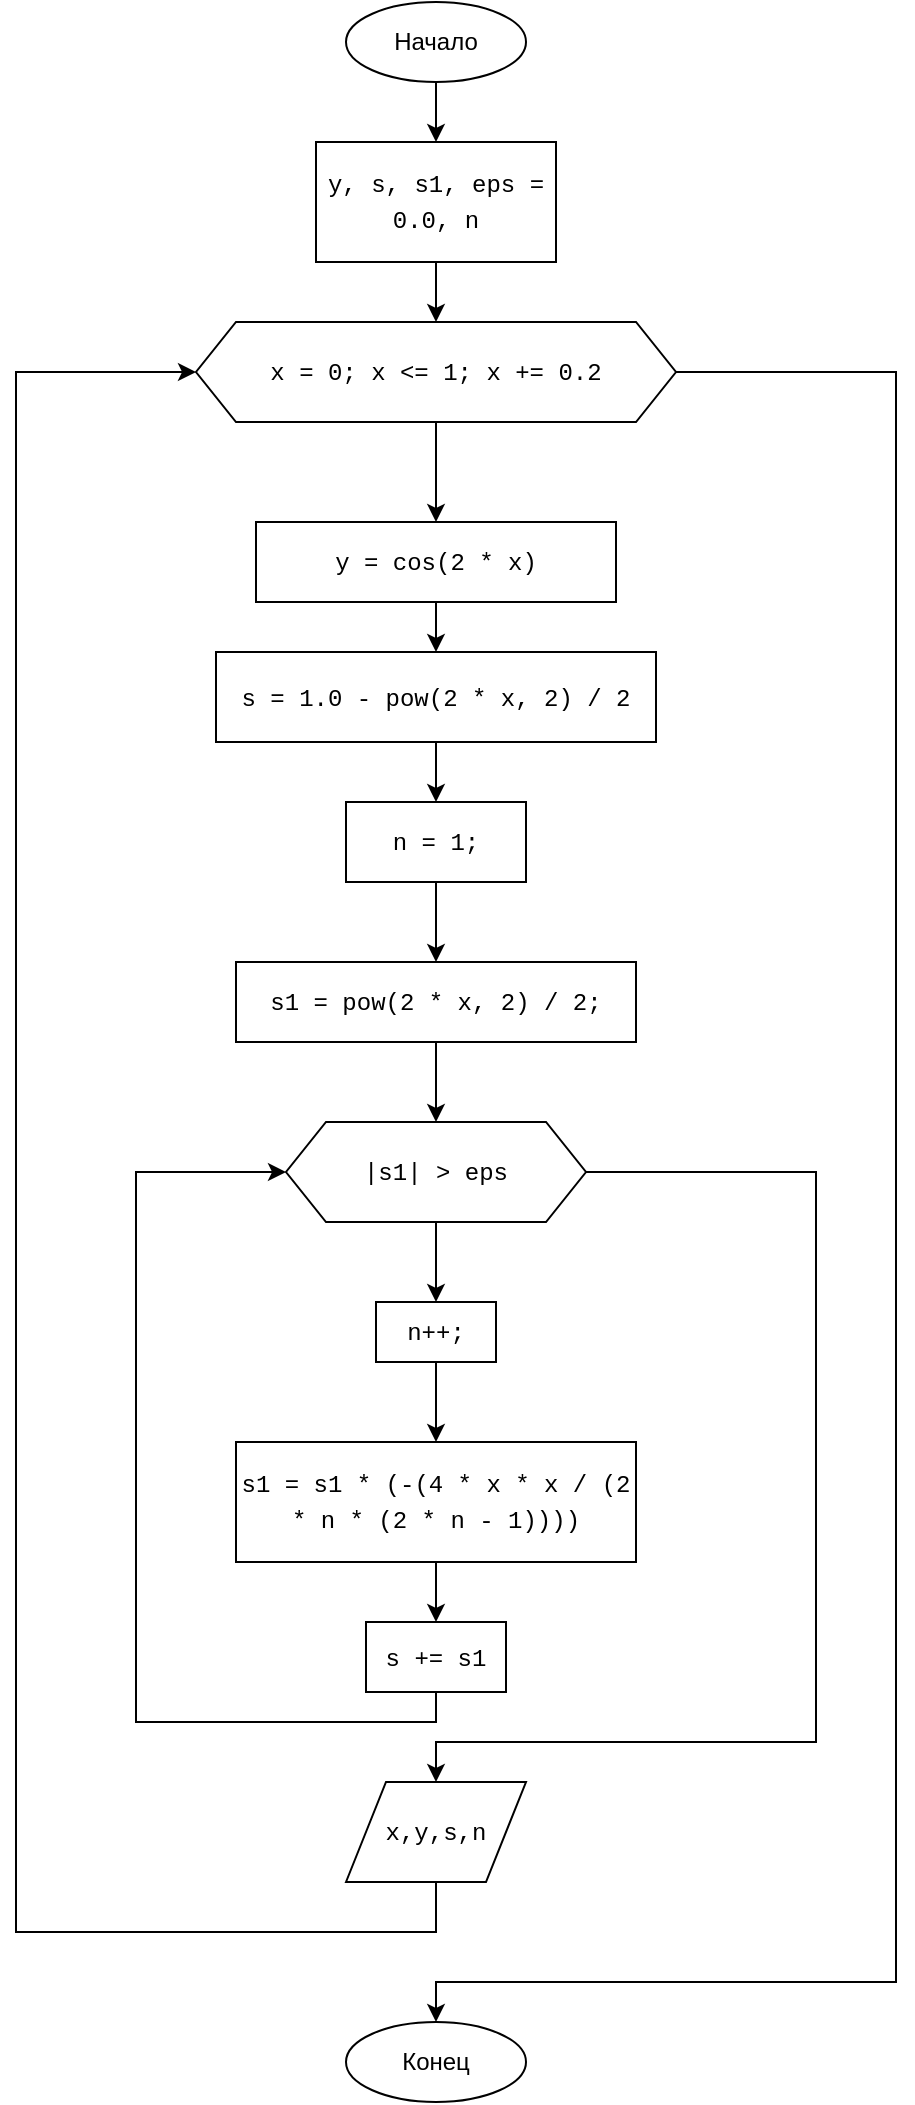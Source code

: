 <mxfile version="15.1.3" type="device"><diagram id="C5RBs43oDa-KdzZeNtuy" name="Page-1"><mxGraphModel dx="946" dy="672" grid="1" gridSize="10" guides="1" tooltips="1" connect="1" arrows="1" fold="1" page="1" pageScale="1" pageWidth="827" pageHeight="1169" math="0" shadow="0"><root><mxCell id="WIyWlLk6GJQsqaUBKTNV-0"/><mxCell id="WIyWlLk6GJQsqaUBKTNV-1" parent="WIyWlLk6GJQsqaUBKTNV-0"/><mxCell id="CWxzH4UFWvjYW4m-oB5X-2" value="" style="edgeStyle=orthogonalEdgeStyle;rounded=0;orthogonalLoop=1;jettySize=auto;html=1;labelBackgroundColor=none;" parent="WIyWlLk6GJQsqaUBKTNV-1" source="CWxzH4UFWvjYW4m-oB5X-0" target="CWxzH4UFWvjYW4m-oB5X-1" edge="1"><mxGeometry relative="1" as="geometry"/></mxCell><mxCell id="CWxzH4UFWvjYW4m-oB5X-0" value="Начало" style="ellipse;whiteSpace=wrap;html=1;labelBackgroundColor=none;" parent="WIyWlLk6GJQsqaUBKTNV-1" vertex="1"><mxGeometry x="345" y="30" width="90" height="40" as="geometry"/></mxCell><mxCell id="CWxzH4UFWvjYW4m-oB5X-4" value="" style="edgeStyle=orthogonalEdgeStyle;rounded=0;orthogonalLoop=1;jettySize=auto;html=1;labelBackgroundColor=none;" parent="WIyWlLk6GJQsqaUBKTNV-1" source="CWxzH4UFWvjYW4m-oB5X-1" target="CWxzH4UFWvjYW4m-oB5X-3" edge="1"><mxGeometry relative="1" as="geometry"/></mxCell><mxCell id="CWxzH4UFWvjYW4m-oB5X-1" value="&lt;div style=&quot;font-family: menlo, monaco, &amp;quot;courier new&amp;quot;, monospace; font-weight: normal; font-size: 12px; line-height: 18px;&quot;&gt;&lt;div&gt;&lt;span style=&quot;&quot;&gt;y, s, s1, eps &lt;/span&gt;&lt;span style=&quot;&quot;&gt;=&lt;/span&gt;&lt;span style=&quot;&quot;&gt; &lt;/span&gt;&lt;span style=&quot;&quot;&gt;0.0,&amp;nbsp;&lt;/span&gt;n&lt;/div&gt;&lt;/div&gt;" style="whiteSpace=wrap;html=1;labelBackgroundColor=none;" parent="WIyWlLk6GJQsqaUBKTNV-1" vertex="1"><mxGeometry x="330" y="100" width="120" height="60" as="geometry"/></mxCell><mxCell id="CWxzH4UFWvjYW4m-oB5X-6" value="" style="edgeStyle=orthogonalEdgeStyle;rounded=0;orthogonalLoop=1;jettySize=auto;html=1;labelBackgroundColor=none;" parent="WIyWlLk6GJQsqaUBKTNV-1" source="CWxzH4UFWvjYW4m-oB5X-3" target="CWxzH4UFWvjYW4m-oB5X-5" edge="1"><mxGeometry relative="1" as="geometry"/></mxCell><mxCell id="CWxzH4UFWvjYW4m-oB5X-33" value="" style="edgeStyle=orthogonalEdgeStyle;rounded=0;orthogonalLoop=1;jettySize=auto;html=1;entryX=0.5;entryY=0;entryDx=0;entryDy=0;labelBackgroundColor=none;" parent="WIyWlLk6GJQsqaUBKTNV-1" source="CWxzH4UFWvjYW4m-oB5X-3" target="CWxzH4UFWvjYW4m-oB5X-31" edge="1"><mxGeometry relative="1" as="geometry"><mxPoint x="650" y="215" as="targetPoint"/><Array as="points"><mxPoint x="620" y="215"/><mxPoint x="620" y="1020"/><mxPoint x="390" y="1020"/></Array></mxGeometry></mxCell><mxCell id="CWxzH4UFWvjYW4m-oB5X-3" value="&lt;div style=&quot;font-family: &amp;#34;menlo&amp;#34; , &amp;#34;monaco&amp;#34; , &amp;#34;courier new&amp;#34; , monospace ; font-weight: normal ; font-size: 12px ; line-height: 18px&quot;&gt;&lt;div&gt;&lt;span&gt;x &lt;/span&gt;&lt;span&gt;=&lt;/span&gt;&lt;span&gt; &lt;/span&gt;&lt;span&gt;0&lt;/span&gt;&lt;span&gt;; x &lt;/span&gt;&lt;span&gt;&amp;lt;=&lt;/span&gt;&lt;span&gt; &lt;/span&gt;&lt;span&gt;1&lt;/span&gt;&lt;span&gt;; x &lt;/span&gt;&lt;span&gt;+=&lt;/span&gt;&lt;span&gt; &lt;/span&gt;&lt;span&gt;0.2&lt;/span&gt;&lt;/div&gt;&lt;/div&gt;" style="shape=hexagon;perimeter=hexagonPerimeter2;whiteSpace=wrap;html=1;fixedSize=1;labelBackgroundColor=none;" parent="WIyWlLk6GJQsqaUBKTNV-1" vertex="1"><mxGeometry x="270" y="190" width="240" height="50" as="geometry"/></mxCell><mxCell id="CWxzH4UFWvjYW4m-oB5X-9" value="" style="edgeStyle=orthogonalEdgeStyle;rounded=0;orthogonalLoop=1;jettySize=auto;html=1;labelBackgroundColor=none;" parent="WIyWlLk6GJQsqaUBKTNV-1" source="CWxzH4UFWvjYW4m-oB5X-5" target="CWxzH4UFWvjYW4m-oB5X-8" edge="1"><mxGeometry relative="1" as="geometry"/></mxCell><mxCell id="CWxzH4UFWvjYW4m-oB5X-5" value="&lt;div style=&quot;font-family: &amp;#34;menlo&amp;#34; , &amp;#34;monaco&amp;#34; , &amp;#34;courier new&amp;#34; , monospace ; font-weight: normal ; font-size: 12px ; line-height: 18px&quot;&gt;&lt;div&gt;&lt;span&gt;y &lt;/span&gt;&lt;span&gt;=&lt;/span&gt;&lt;span&gt; &lt;/span&gt;&lt;span&gt;cos&lt;/span&gt;&lt;span&gt;(&lt;/span&gt;&lt;span&gt;2&lt;/span&gt;&lt;span&gt; &lt;/span&gt;&lt;span&gt;*&lt;/span&gt;&lt;span&gt; x&lt;/span&gt;&lt;span&gt;)&lt;/span&gt;&lt;/div&gt;&lt;/div&gt;" style="whiteSpace=wrap;html=1;labelBackgroundColor=none;" parent="WIyWlLk6GJQsqaUBKTNV-1" vertex="1"><mxGeometry x="300" y="290" width="180" height="40" as="geometry"/></mxCell><mxCell id="CWxzH4UFWvjYW4m-oB5X-12" value="" style="edgeStyle=orthogonalEdgeStyle;rounded=0;orthogonalLoop=1;jettySize=auto;html=1;labelBackgroundColor=none;" parent="WIyWlLk6GJQsqaUBKTNV-1" source="CWxzH4UFWvjYW4m-oB5X-8" target="CWxzH4UFWvjYW4m-oB5X-11" edge="1"><mxGeometry relative="1" as="geometry"/></mxCell><mxCell id="CWxzH4UFWvjYW4m-oB5X-8" value="&lt;meta charset=&quot;utf-8&quot;&gt;&lt;div style=&quot;font-family: menlo, monaco, &amp;quot;courier new&amp;quot;, monospace; font-weight: normal; font-size: 12px; line-height: 18px;&quot;&gt;&lt;div&gt;&lt;span style=&quot;&quot;&gt;s &lt;/span&gt;&lt;span style=&quot;&quot;&gt;=&lt;/span&gt;&lt;span style=&quot;&quot;&gt; &lt;/span&gt;&lt;span style=&quot;&quot;&gt;1.0&lt;/span&gt;&lt;span style=&quot;&quot;&gt; &lt;/span&gt;&lt;span style=&quot;&quot;&gt;-&lt;/span&gt;&lt;span style=&quot;&quot;&gt; &lt;/span&gt;&lt;span style=&quot;&quot;&gt;pow&lt;/span&gt;&lt;span style=&quot;&quot;&gt;(&lt;/span&gt;&lt;span style=&quot;&quot;&gt;2&lt;/span&gt;&lt;span style=&quot;&quot;&gt; &lt;/span&gt;&lt;span style=&quot;&quot;&gt;*&lt;/span&gt;&lt;span style=&quot;&quot;&gt; x, &lt;/span&gt;&lt;span style=&quot;&quot;&gt;2&lt;/span&gt;&lt;span style=&quot;&quot;&gt;) &lt;/span&gt;&lt;span style=&quot;&quot;&gt;/&lt;/span&gt;&lt;span style=&quot;&quot;&gt; &lt;/span&gt;&lt;span style=&quot;&quot;&gt;2&lt;/span&gt;&lt;/div&gt;&lt;/div&gt;" style="whiteSpace=wrap;html=1;labelBackgroundColor=none;" parent="WIyWlLk6GJQsqaUBKTNV-1" vertex="1"><mxGeometry x="280" y="355" width="220" height="45" as="geometry"/></mxCell><mxCell id="CWxzH4UFWvjYW4m-oB5X-14" value="" style="edgeStyle=orthogonalEdgeStyle;rounded=0;orthogonalLoop=1;jettySize=auto;html=1;labelBackgroundColor=none;" parent="WIyWlLk6GJQsqaUBKTNV-1" source="CWxzH4UFWvjYW4m-oB5X-11" target="CWxzH4UFWvjYW4m-oB5X-13" edge="1"><mxGeometry relative="1" as="geometry"/></mxCell><mxCell id="CWxzH4UFWvjYW4m-oB5X-11" value="&lt;meta charset=&quot;utf-8&quot;&gt;&lt;div style=&quot;font-family: menlo, monaco, &amp;quot;courier new&amp;quot;, monospace; font-weight: normal; font-size: 12px; line-height: 18px;&quot;&gt;&lt;div&gt;&lt;span style=&quot;&quot;&gt;n &lt;/span&gt;&lt;span style=&quot;&quot;&gt;=&lt;/span&gt;&lt;span style=&quot;&quot;&gt; &lt;/span&gt;&lt;span style=&quot;&quot;&gt;1&lt;/span&gt;&lt;span style=&quot;&quot;&gt;;&lt;/span&gt;&lt;/div&gt;&lt;/div&gt;" style="whiteSpace=wrap;html=1;labelBackgroundColor=none;" parent="WIyWlLk6GJQsqaUBKTNV-1" vertex="1"><mxGeometry x="345" y="430" width="90" height="40" as="geometry"/></mxCell><mxCell id="CWxzH4UFWvjYW4m-oB5X-16" value="" style="edgeStyle=orthogonalEdgeStyle;rounded=0;orthogonalLoop=1;jettySize=auto;html=1;labelBackgroundColor=none;" parent="WIyWlLk6GJQsqaUBKTNV-1" source="CWxzH4UFWvjYW4m-oB5X-13" edge="1"><mxGeometry relative="1" as="geometry"><mxPoint x="390" y="590" as="targetPoint"/></mxGeometry></mxCell><mxCell id="CWxzH4UFWvjYW4m-oB5X-13" value="&lt;div style=&quot;font-family: menlo, monaco, &amp;quot;courier new&amp;quot;, monospace; font-weight: normal; font-size: 12px; line-height: 18px;&quot;&gt;&lt;div style=&quot;font-family: &amp;quot;menlo&amp;quot; , &amp;quot;monaco&amp;quot; , &amp;quot;courier new&amp;quot; , monospace ; line-height: 18px&quot;&gt;s1 &lt;span style=&quot;&quot;&gt;=&lt;/span&gt; &lt;span style=&quot;&quot;&gt;pow&lt;/span&gt;(&lt;span style=&quot;&quot;&gt;2&lt;/span&gt; &lt;span style=&quot;&quot;&gt;*&lt;/span&gt; x, &lt;span style=&quot;&quot;&gt;2&lt;/span&gt;) &lt;span style=&quot;&quot;&gt;/&lt;/span&gt; &lt;span style=&quot;&quot;&gt;2&lt;/span&gt;;&lt;/div&gt;&lt;/div&gt;" style="whiteSpace=wrap;html=1;labelBackgroundColor=none;" parent="WIyWlLk6GJQsqaUBKTNV-1" vertex="1"><mxGeometry x="290" y="510" width="200" height="40" as="geometry"/></mxCell><mxCell id="CWxzH4UFWvjYW4m-oB5X-18" value="" style="edgeStyle=orthogonalEdgeStyle;rounded=0;orthogonalLoop=1;jettySize=auto;html=1;labelBackgroundColor=none;" parent="WIyWlLk6GJQsqaUBKTNV-1" source="CWxzH4UFWvjYW4m-oB5X-15" target="CWxzH4UFWvjYW4m-oB5X-17" edge="1"><mxGeometry relative="1" as="geometry"/></mxCell><mxCell id="CWxzH4UFWvjYW4m-oB5X-28" value="" style="edgeStyle=orthogonalEdgeStyle;rounded=0;orthogonalLoop=1;jettySize=auto;html=1;entryX=0.5;entryY=0;entryDx=0;entryDy=0;labelBackgroundColor=none;" parent="WIyWlLk6GJQsqaUBKTNV-1" source="CWxzH4UFWvjYW4m-oB5X-15" target="CWxzH4UFWvjYW4m-oB5X-27" edge="1"><mxGeometry relative="1" as="geometry"><Array as="points"><mxPoint x="580" y="615"/><mxPoint x="580" y="900"/><mxPoint x="390" y="900"/></Array></mxGeometry></mxCell><mxCell id="CWxzH4UFWvjYW4m-oB5X-15" value="&lt;div style=&quot;font-family: &amp;#34;menlo&amp;#34; , &amp;#34;monaco&amp;#34; , &amp;#34;courier new&amp;#34; , monospace ; font-weight: normal ; font-size: 12px ; line-height: 18px&quot;&gt;&lt;div&gt;&lt;span&gt;|s1|&amp;nbsp;&lt;/span&gt;&lt;span&gt;&amp;gt;&lt;/span&gt;&lt;span&gt; eps&lt;/span&gt;&lt;/div&gt;&lt;/div&gt;" style="shape=hexagon;perimeter=hexagonPerimeter2;whiteSpace=wrap;html=1;fixedSize=1;labelBackgroundColor=none;" parent="WIyWlLk6GJQsqaUBKTNV-1" vertex="1"><mxGeometry x="315" y="590" width="150" height="50" as="geometry"/></mxCell><mxCell id="CWxzH4UFWvjYW4m-oB5X-20" value="" style="edgeStyle=orthogonalEdgeStyle;rounded=0;orthogonalLoop=1;jettySize=auto;html=1;labelBackgroundColor=none;" parent="WIyWlLk6GJQsqaUBKTNV-1" source="CWxzH4UFWvjYW4m-oB5X-17" target="CWxzH4UFWvjYW4m-oB5X-19" edge="1"><mxGeometry relative="1" as="geometry"/></mxCell><mxCell id="CWxzH4UFWvjYW4m-oB5X-17" value="&lt;meta charset=&quot;utf-8&quot;&gt;&lt;div style=&quot;font-family: menlo, monaco, &amp;quot;courier new&amp;quot;, monospace; font-weight: normal; font-size: 12px; line-height: 18px;&quot;&gt;&lt;div&gt;&lt;span style=&quot;&quot;&gt; n&lt;/span&gt;&lt;span style=&quot;&quot;&gt;++&lt;/span&gt;&lt;span style=&quot;&quot;&gt;;&lt;/span&gt;&lt;/div&gt;&lt;/div&gt;" style="whiteSpace=wrap;html=1;labelBackgroundColor=none;" parent="WIyWlLk6GJQsqaUBKTNV-1" vertex="1"><mxGeometry x="360" y="680" width="60" height="30" as="geometry"/></mxCell><mxCell id="CWxzH4UFWvjYW4m-oB5X-22" value="" style="edgeStyle=orthogonalEdgeStyle;rounded=0;orthogonalLoop=1;jettySize=auto;html=1;labelBackgroundColor=none;" parent="WIyWlLk6GJQsqaUBKTNV-1" source="CWxzH4UFWvjYW4m-oB5X-19" target="CWxzH4UFWvjYW4m-oB5X-21" edge="1"><mxGeometry relative="1" as="geometry"/></mxCell><mxCell id="CWxzH4UFWvjYW4m-oB5X-19" value="&lt;meta charset=&quot;utf-8&quot;&gt;&lt;div style=&quot;font-family: menlo, monaco, &amp;quot;courier new&amp;quot;, monospace; font-weight: normal; font-size: 12px; line-height: 18px;&quot;&gt;&lt;div&gt;&lt;span style=&quot;&quot;&gt; s1 &lt;/span&gt;&lt;span style=&quot;&quot;&gt;=&lt;/span&gt;&lt;span style=&quot;&quot;&gt; s1 &lt;/span&gt;&lt;span style=&quot;&quot;&gt;*&lt;/span&gt;&lt;span style=&quot;&quot;&gt; (&lt;/span&gt;&lt;span style=&quot;&quot;&gt;-&lt;/span&gt;&lt;span style=&quot;&quot;&gt;(&lt;/span&gt;&lt;span style=&quot;&quot;&gt;4&lt;/span&gt;&lt;span style=&quot;&quot;&gt; &lt;/span&gt;&lt;span style=&quot;&quot;&gt;*&lt;/span&gt;&lt;span style=&quot;&quot;&gt; x &lt;/span&gt;&lt;span style=&quot;&quot;&gt;*&lt;/span&gt;&lt;span style=&quot;&quot;&gt; x &lt;/span&gt;&lt;span style=&quot;&quot;&gt;/&lt;/span&gt;&lt;span style=&quot;&quot;&gt; (&lt;/span&gt;&lt;span style=&quot;&quot;&gt;2&lt;/span&gt;&lt;span style=&quot;&quot;&gt; &lt;/span&gt;&lt;span style=&quot;&quot;&gt;*&lt;/span&gt;&lt;span style=&quot;&quot;&gt; n &lt;/span&gt;&lt;span style=&quot;&quot;&gt;*&lt;/span&gt;&lt;span style=&quot;&quot;&gt; (&lt;/span&gt;&lt;span style=&quot;&quot;&gt;2&lt;/span&gt;&lt;span style=&quot;&quot;&gt; &lt;/span&gt;&lt;span style=&quot;&quot;&gt;*&lt;/span&gt;&lt;span style=&quot;&quot;&gt; n &lt;/span&gt;&lt;span style=&quot;&quot;&gt;-&lt;/span&gt;&lt;span style=&quot;&quot;&gt; &lt;/span&gt;&lt;span style=&quot;&quot;&gt;1&lt;/span&gt;&lt;span style=&quot;&quot;&gt;))))&lt;/span&gt;&lt;/div&gt;&lt;/div&gt;" style="whiteSpace=wrap;html=1;labelBackgroundColor=none;" parent="WIyWlLk6GJQsqaUBKTNV-1" vertex="1"><mxGeometry x="290" y="750" width="200" height="60" as="geometry"/></mxCell><mxCell id="CWxzH4UFWvjYW4m-oB5X-24" value="" style="edgeStyle=orthogonalEdgeStyle;rounded=0;orthogonalLoop=1;jettySize=auto;html=1;entryX=0;entryY=0.5;entryDx=0;entryDy=0;labelBackgroundColor=none;" parent="WIyWlLk6GJQsqaUBKTNV-1" source="CWxzH4UFWvjYW4m-oB5X-21" target="CWxzH4UFWvjYW4m-oB5X-15" edge="1"><mxGeometry relative="1" as="geometry"><mxPoint x="200" y="670" as="targetPoint"/><Array as="points"><mxPoint x="390" y="890"/><mxPoint x="240" y="890"/><mxPoint x="240" y="615"/></Array></mxGeometry></mxCell><mxCell id="CWxzH4UFWvjYW4m-oB5X-21" value="&lt;meta charset=&quot;utf-8&quot;&gt;&lt;div style=&quot;font-family: menlo, monaco, &amp;quot;courier new&amp;quot;, monospace; font-weight: normal; font-size: 12px; line-height: 18px;&quot;&gt;&lt;div&gt;&lt;span style=&quot;&quot;&gt; s &lt;/span&gt;&lt;span style=&quot;&quot;&gt;+=&lt;/span&gt;&lt;span style=&quot;&quot;&gt; s1&lt;/span&gt;&lt;/div&gt;&lt;/div&gt;" style="whiteSpace=wrap;html=1;labelBackgroundColor=none;" parent="WIyWlLk6GJQsqaUBKTNV-1" vertex="1"><mxGeometry x="355" y="840" width="70" height="35" as="geometry"/></mxCell><mxCell id="CWxzH4UFWvjYW4m-oB5X-30" value="" style="edgeStyle=orthogonalEdgeStyle;rounded=0;orthogonalLoop=1;jettySize=auto;html=1;entryX=0;entryY=0.5;entryDx=0;entryDy=0;labelBackgroundColor=none;" parent="WIyWlLk6GJQsqaUBKTNV-1" source="CWxzH4UFWvjYW4m-oB5X-27" target="CWxzH4UFWvjYW4m-oB5X-3" edge="1"><mxGeometry relative="1" as="geometry"><mxPoint x="150" y="610" as="targetPoint"/><Array as="points"><mxPoint x="180" y="995"/><mxPoint x="180" y="215"/></Array></mxGeometry></mxCell><mxCell id="CWxzH4UFWvjYW4m-oB5X-27" value="&lt;div style=&quot;font-family: &amp;#34;menlo&amp;#34; , &amp;#34;monaco&amp;#34; , &amp;#34;courier new&amp;#34; , monospace ; font-weight: normal ; font-size: 12px ; line-height: 18px&quot;&gt;x,y,s,n&lt;/div&gt;" style="shape=parallelogram;perimeter=parallelogramPerimeter;whiteSpace=wrap;html=1;fixedSize=1;labelBackgroundColor=none;" parent="WIyWlLk6GJQsqaUBKTNV-1" vertex="1"><mxGeometry x="345" y="920" width="90" height="50" as="geometry"/></mxCell><mxCell id="CWxzH4UFWvjYW4m-oB5X-31" value="Конец" style="ellipse;whiteSpace=wrap;html=1;labelBackgroundColor=none;" parent="WIyWlLk6GJQsqaUBKTNV-1" vertex="1"><mxGeometry x="345" y="1040" width="90" height="40" as="geometry"/></mxCell></root></mxGraphModel></diagram></mxfile>